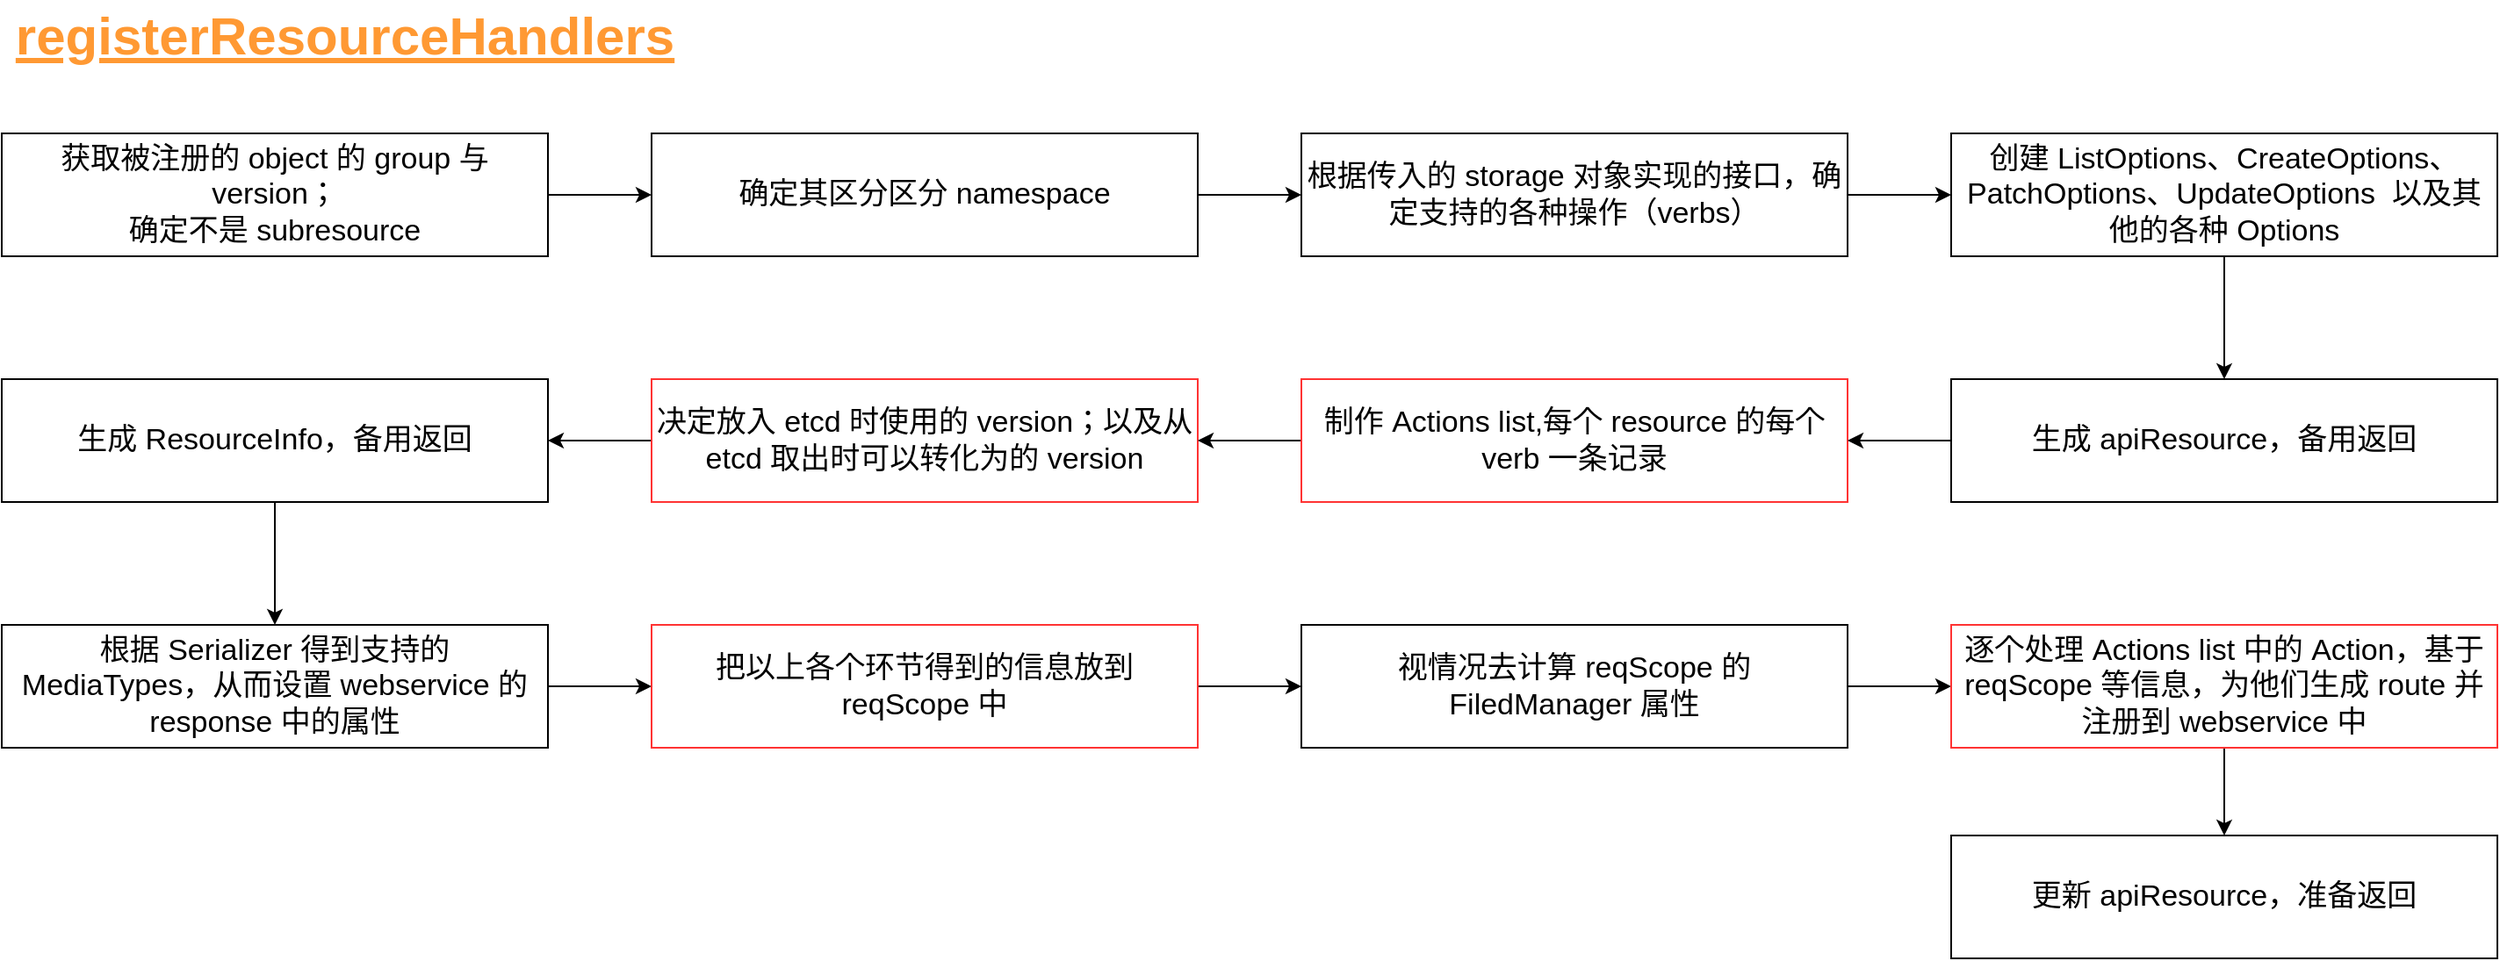 <mxfile>
    <diagram id="kjaLTAcB56hmBNOp2B_n" name="第 1 页">
        <mxGraphModel dx="1900" dy="1849" grid="1" gridSize="10" guides="1" tooltips="1" connect="1" arrows="1" fold="1" page="1" pageScale="1" pageWidth="827" pageHeight="1169" math="0" shadow="0">
            <root>
                <mxCell id="0"/>
                <mxCell id="1" parent="0"/>
                <mxCell id="2" value="registerResourceHandlers" style="text;html=1;resizable=0;autosize=1;align=center;verticalAlign=middle;points=[];fillColor=none;strokeColor=none;rounded=0;fontSize=30;fontColor=#FF9933;fontStyle=5" vertex="1" parent="1">
                    <mxGeometry x="30" y="114" width="390" height="40" as="geometry"/>
                </mxCell>
                <mxCell id="21" style="edgeStyle=none;html=1;entryX=0;entryY=0.5;entryDx=0;entryDy=0;fontSize=17;" edge="1" parent="1" source="3" target="4">
                    <mxGeometry relative="1" as="geometry"/>
                </mxCell>
                <mxCell id="3" value="获取被注册的 object 的 group 与 version；&lt;br style=&quot;font-size: 17px;&quot;&gt;确定不是 subresource" style="rounded=0;whiteSpace=wrap;html=1;fontSize=17;" vertex="1" parent="1">
                    <mxGeometry x="30" y="190" width="311" height="70" as="geometry"/>
                </mxCell>
                <mxCell id="22" style="edgeStyle=none;html=1;entryX=0;entryY=0.5;entryDx=0;entryDy=0;fontSize=17;" edge="1" parent="1" source="4" target="5">
                    <mxGeometry relative="1" as="geometry"/>
                </mxCell>
                <mxCell id="4" value="确定其区分区分 namespace" style="rounded=0;whiteSpace=wrap;html=1;fontSize=17;" vertex="1" parent="1">
                    <mxGeometry x="400" y="190" width="311" height="70" as="geometry"/>
                </mxCell>
                <mxCell id="23" style="edgeStyle=none;html=1;entryX=0;entryY=0.5;entryDx=0;entryDy=0;fontSize=17;" edge="1" parent="1" source="5" target="6">
                    <mxGeometry relative="1" as="geometry"/>
                </mxCell>
                <mxCell id="5" value="根据传入的 storage 对象实现的接口，确定支持的各种操作（verbs）" style="rounded=0;whiteSpace=wrap;html=1;fontSize=17;" vertex="1" parent="1">
                    <mxGeometry x="770" y="190" width="311" height="70" as="geometry"/>
                </mxCell>
                <mxCell id="24" style="edgeStyle=none;html=1;entryX=0.5;entryY=0;entryDx=0;entryDy=0;fontSize=17;" edge="1" parent="1" source="6" target="11">
                    <mxGeometry relative="1" as="geometry"/>
                </mxCell>
                <mxCell id="6" value="创建 ListOptions、CreateOptions、PatchOptions、UpdateOptions&amp;nbsp; 以及其他的各种 Options" style="rounded=0;whiteSpace=wrap;html=1;fontSize=17;" vertex="1" parent="1">
                    <mxGeometry x="1140" y="190" width="311" height="70" as="geometry"/>
                </mxCell>
                <mxCell id="28" style="edgeStyle=none;html=1;entryX=0.5;entryY=0;entryDx=0;entryDy=0;fontSize=17;" edge="1" parent="1" source="8" target="12">
                    <mxGeometry relative="1" as="geometry"/>
                </mxCell>
                <mxCell id="8" value="生成 ResourceInfo，备用返回" style="rounded=0;whiteSpace=wrap;html=1;fontSize=17;" vertex="1" parent="1">
                    <mxGeometry x="30" y="330" width="311" height="70" as="geometry"/>
                </mxCell>
                <mxCell id="27" style="edgeStyle=none;html=1;entryX=1;entryY=0.5;entryDx=0;entryDy=0;fontSize=17;" edge="1" parent="1" source="9" target="8">
                    <mxGeometry relative="1" as="geometry"/>
                </mxCell>
                <mxCell id="9" value="决定放入 etcd 时使用的 version；以及从 etcd 取出时可以转化为的 version" style="rounded=0;whiteSpace=wrap;html=1;fontSize=17;strokeColor=#FF3333;" vertex="1" parent="1">
                    <mxGeometry x="400" y="330" width="311" height="70" as="geometry"/>
                </mxCell>
                <mxCell id="26" style="edgeStyle=none;html=1;entryX=1;entryY=0.5;entryDx=0;entryDy=0;fontSize=17;" edge="1" parent="1" source="10" target="9">
                    <mxGeometry relative="1" as="geometry"/>
                </mxCell>
                <mxCell id="10" value="制作 Actions list,每个 resource 的每个 verb 一条记录" style="rounded=0;whiteSpace=wrap;html=1;fontSize=17;strokeColor=#FF3333;" vertex="1" parent="1">
                    <mxGeometry x="770" y="330" width="311" height="70" as="geometry"/>
                </mxCell>
                <mxCell id="25" style="edgeStyle=none;html=1;entryX=1;entryY=0.5;entryDx=0;entryDy=0;fontSize=17;" edge="1" parent="1" source="11" target="10">
                    <mxGeometry relative="1" as="geometry"/>
                </mxCell>
                <mxCell id="11" value="生成 apiResource，备用返回" style="rounded=0;whiteSpace=wrap;html=1;fontSize=17;" vertex="1" parent="1">
                    <mxGeometry x="1140" y="330" width="311" height="70" as="geometry"/>
                </mxCell>
                <mxCell id="29" style="edgeStyle=none;html=1;entryX=0;entryY=0.5;entryDx=0;entryDy=0;fontSize=17;" edge="1" parent="1" source="12" target="13">
                    <mxGeometry relative="1" as="geometry"/>
                </mxCell>
                <mxCell id="12" value="根据 Serializer 得到支持的 MediaTypes，从而设置 webservice 的 response 中的属性" style="rounded=0;whiteSpace=wrap;html=1;fontSize=17;" vertex="1" parent="1">
                    <mxGeometry x="30" y="470" width="311" height="70" as="geometry"/>
                </mxCell>
                <mxCell id="30" style="edgeStyle=none;html=1;entryX=0;entryY=0.5;entryDx=0;entryDy=0;fontSize=17;" edge="1" parent="1" source="13" target="14">
                    <mxGeometry relative="1" as="geometry"/>
                </mxCell>
                <mxCell id="13" value="把以上各个环节得到的信息放到 reqScope 中" style="rounded=0;whiteSpace=wrap;html=1;fontSize=17;strokeColor=#FF3333;" vertex="1" parent="1">
                    <mxGeometry x="400" y="470" width="311" height="70" as="geometry"/>
                </mxCell>
                <mxCell id="31" style="edgeStyle=none;html=1;entryX=0;entryY=0.5;entryDx=0;entryDy=0;fontSize=17;" edge="1" parent="1" source="14" target="15">
                    <mxGeometry relative="1" as="geometry"/>
                </mxCell>
                <mxCell id="14" value="视情况去计算 reqScope 的 FiledManager 属性" style="rounded=0;whiteSpace=wrap;html=1;fontSize=17;" vertex="1" parent="1">
                    <mxGeometry x="770" y="470" width="311" height="70" as="geometry"/>
                </mxCell>
                <mxCell id="32" style="edgeStyle=none;html=1;entryX=0.5;entryY=0;entryDx=0;entryDy=0;fontSize=17;" edge="1" parent="1" source="15" target="20">
                    <mxGeometry relative="1" as="geometry"/>
                </mxCell>
                <mxCell id="15" value="逐个处理 Actions list 中的 Action，基于 reqScope 等信息，为他们生成 route 并注册到 webservice 中" style="rounded=0;whiteSpace=wrap;html=1;fontSize=17;strokeColor=#FF3333;" vertex="1" parent="1">
                    <mxGeometry x="1140" y="470" width="311" height="70" as="geometry"/>
                </mxCell>
                <mxCell id="20" value="更新 apiResource，准备返回" style="rounded=0;whiteSpace=wrap;html=1;fontSize=17;" vertex="1" parent="1">
                    <mxGeometry x="1140" y="590" width="311" height="70" as="geometry"/>
                </mxCell>
            </root>
        </mxGraphModel>
    </diagram>
</mxfile>